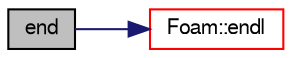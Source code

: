 digraph "end"
{
  bgcolor="transparent";
  edge [fontname="FreeSans",fontsize="10",labelfontname="FreeSans",labelfontsize="10"];
  node [fontname="FreeSans",fontsize="10",shape=record];
  rankdir="LR";
  Node1209 [label="end",height=0.2,width=0.4,color="black", fillcolor="grey75", style="filled", fontcolor="black"];
  Node1209 -> Node1210 [color="midnightblue",fontsize="10",style="solid",fontname="FreeSans"];
  Node1210 [label="Foam::endl",height=0.2,width=0.4,color="red",URL="$a21124.html#a2db8fe02a0d3909e9351bb4275b23ce4",tooltip="Add newline and flush stream. "];
}
